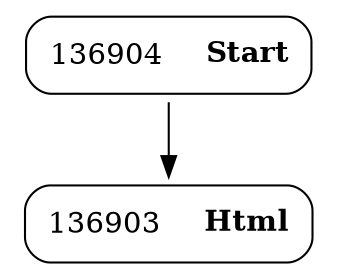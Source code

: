 digraph ast {
node [shape=none];
136903 [label=<<TABLE border='1' cellspacing='0' cellpadding='10' style='rounded' ><TR><TD border='0'>136903</TD><TD border='0'><B>Html</B></TD></TR></TABLE>>];
136904 [label=<<TABLE border='1' cellspacing='0' cellpadding='10' style='rounded' ><TR><TD border='0'>136904</TD><TD border='0'><B>Start</B></TD></TR></TABLE>>];
136904 -> 136903 [weight=2];
}
